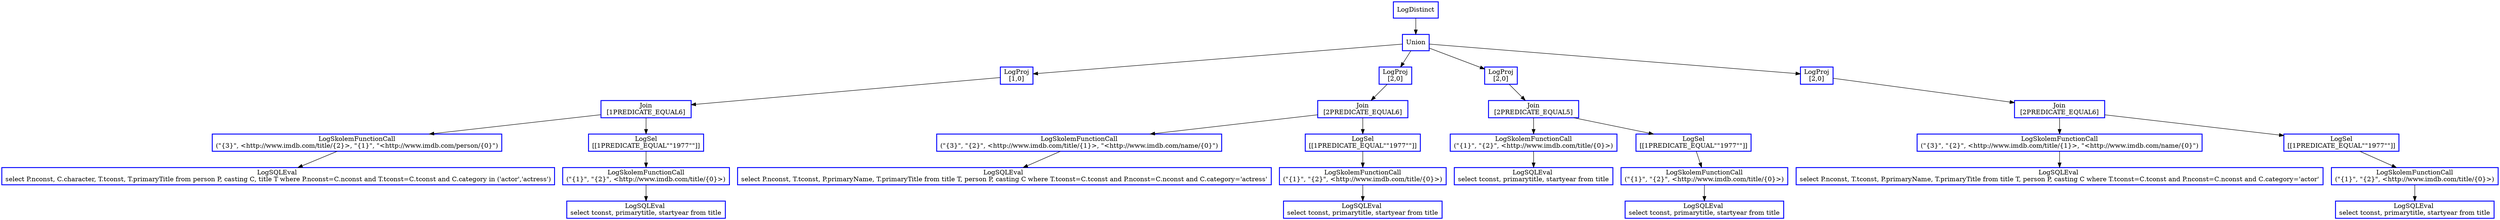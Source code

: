 digraph  g{
node [shape=rectangle, color=black, fontcolor=black, style=bold]
0 [label="LogDistinct" , color = blue] ; 
1 [label="Union", color = blue] ; 
0 -> 1 ; 
2 [label="LogProj
[1,0]" , color = blue] ; 
1 -> 2 ; 
3 [label="Join\n [1PREDICATE_EQUAL6] ", color = blue] ; 
2 -> 3 ; 
4 [label="LogSkolemFunctionCall
(\"{3}\", <http://www.imdb.com/title/{2}>, \"{1}\", \"<http://www.imdb.com/person/{0}\")" , color = blue] ; 
3 -> 4 ; 
5 [label="LogSQLEval 
select P.nconst, C.character, T.tconst, T.primaryTitle from person P, casting C, title T where P.nconst=C.nconst and T.tconst=C.tconst and C.category in ('actor','actress')", color = blue] ; 
4 -> 5 ; 
6 [label="LogSel
[[1PREDICATE_EQUAL\"\"1977\"\"]]" , color = blue] ; 
3 -> 6 ; 
7 [label="LogSkolemFunctionCall
(\"{1}\", \"{2}\", <http://www.imdb.com/title/{0}>)" , color = blue] ; 
6 -> 7 ; 
8 [label="LogSQLEval 
select tconst, primarytitle, startyear from title", color = blue] ; 
7 -> 8 ; 
10 [label="LogProj
[2,0]" , color = blue] ; 
1 -> 10 ; 
11 [label="Join\n [2PREDICATE_EQUAL6] ", color = blue] ; 
10 -> 11 ; 
12 [label="LogSkolemFunctionCall
(\"{3}\", \"{2}\", <http://www.imdb.com/title/{1}>, \"<http://www.imdb.com/name/{0}\")" , color = blue] ; 
11 -> 12 ; 
13 [label="LogSQLEval 
select P.nconst, T.tconst, P.primaryName, T.primaryTitle from title T, person P, casting C where T.tconst=C.tconst and P.nconst=C.nconst and C.category='actress'", color = blue] ; 
12 -> 13 ; 
14 [label="LogSel
[[1PREDICATE_EQUAL\"\"1977\"\"]]" , color = blue] ; 
11 -> 14 ; 
15 [label="LogSkolemFunctionCall
(\"{1}\", \"{2}\", <http://www.imdb.com/title/{0}>)" , color = blue] ; 
14 -> 15 ; 
16 [label="LogSQLEval 
select tconst, primarytitle, startyear from title", color = blue] ; 
15 -> 16 ; 
18 [label="LogProj
[2,0]" , color = blue] ; 
1 -> 18 ; 
19 [label="Join\n [2PREDICATE_EQUAL5] ", color = blue] ; 
18 -> 19 ; 
20 [label="LogSkolemFunctionCall
(\"{1}\", \"{2}\", <http://www.imdb.com/title/{0}>)" , color = blue] ; 
19 -> 20 ; 
21 [label="LogSQLEval 
select tconst, primarytitle, startyear from title", color = blue] ; 
20 -> 21 ; 
22 [label="LogSel
[[1PREDICATE_EQUAL\"\"1977\"\"]]" , color = blue] ; 
19 -> 22 ; 
23 [label="LogSkolemFunctionCall
(\"{1}\", \"{2}\", <http://www.imdb.com/title/{0}>)" , color = blue] ; 
22 -> 23 ; 
24 [label="LogSQLEval 
select tconst, primarytitle, startyear from title", color = blue] ; 
23 -> 24 ; 
26 [label="LogProj
[2,0]" , color = blue] ; 
1 -> 26 ; 
27 [label="Join\n [2PREDICATE_EQUAL6] ", color = blue] ; 
26 -> 27 ; 
28 [label="LogSkolemFunctionCall
(\"{3}\", \"{2}\", <http://www.imdb.com/title/{1}>, \"<http://www.imdb.com/name/{0}\")" , color = blue] ; 
27 -> 28 ; 
29 [label="LogSQLEval 
select P.nconst, T.tconst, P.primaryName, T.primaryTitle from title T, person P, casting C where T.tconst=C.tconst and P.nconst=C.nconst and C.category='actor'", color = blue] ; 
28 -> 29 ; 
30 [label="LogSel
[[1PREDICATE_EQUAL\"\"1977\"\"]]" , color = blue] ; 
27 -> 30 ; 
31 [label="LogSkolemFunctionCall
(\"{1}\", \"{2}\", <http://www.imdb.com/title/{0}>)" , color = blue] ; 
30 -> 31 ; 
32 [label="LogSQLEval 
select tconst, primarytitle, startyear from title", color = blue] ; 
31 -> 32 ; 
}


